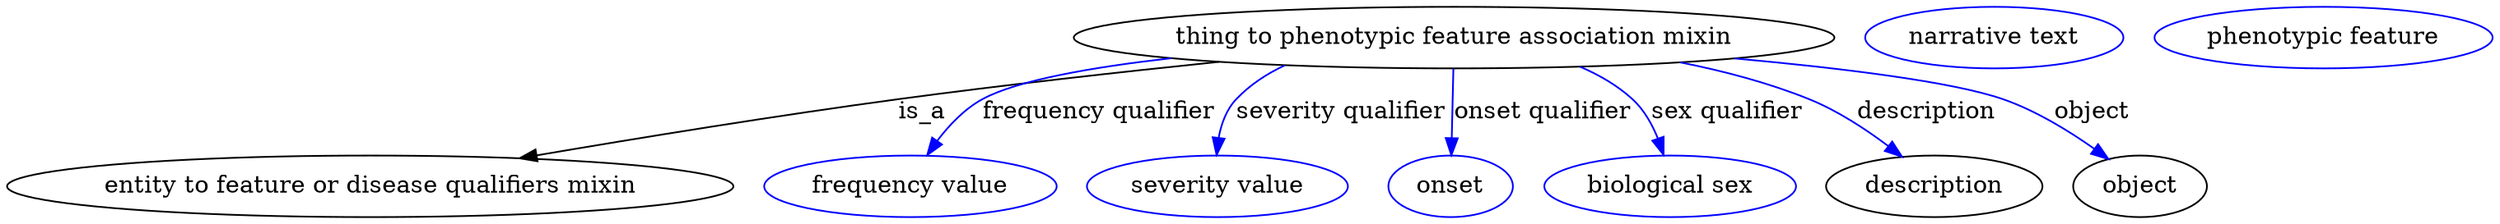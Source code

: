 digraph {
	graph [bb="0,0,1147.8,123"];
	node [label="\N"];
	"thing to phenotypic feature association mixin"	 [height=0.5,
		label="thing to phenotypic feature association mixin",
		pos="671.14,105",
		width=4.7482];
	"entity to feature or disease qualifiers mixin"	 [height=0.5,
		pos="163.14,18",
		width=4.5315];
	"thing to phenotypic feature association mixin" -> "entity to feature or disease qualifiers mixin"	 [label=is_a,
		lp="423.14,61.5",
		pos="e,235.9,34.182 560.62,91.221 514.6,85.073 460.68,77.337 412.14,69 356.39,59.428 294.05,46.657 245.69,36.289"];
	"frequency qualifier"	 [color=blue,
		height=0.5,
		label="frequency value",
		pos="412.14,18",
		width=1.8776];
	"thing to phenotypic feature association mixin" -> "frequency qualifier"	 [color=blue,
		label="frequency qualifier",
		lp="508.14,61.5",
		pos="e,422.94,35.973 551.32,92.118 511.62,86.325 473.21,78.603 456.14,69 445.52,63.03 436.26,53.479 429.01,44.248",
		style=solid];
	"severity qualifier"	 [color=blue,
		height=0.5,
		label="severity value",
		pos="557.14,18",
		width=1.661];
	"thing to phenotypic feature association mixin" -> "severity qualifier"	 [color=blue,
		label="severity qualifier",
		lp="618.64,61.5",
		pos="e,558.41,36.055 600.12,88.552 589.71,83.639 579.9,77.265 572.14,69 566.21,62.687 562.61,54.149 560.43,45.865",
		style=solid];
	"onset qualifier"	 [color=blue,
		height=0.5,
		label=onset,
		pos="666.14,18",
		width=0.81243];
	"thing to phenotypic feature association mixin" -> "onset qualifier"	 [color=blue,
		label="onset qualifier",
		lp="708.64,61.5",
		pos="e,667.17,36.003 670.1,86.974 669.42,75.192 668.52,59.561 667.75,46.158",
		style=solid];
	"sex qualifier"	 [color=blue,
		height=0.5,
		label="biological sex",
		pos="773.14,18",
		width=1.661];
	"thing to phenotypic feature association mixin" -> "sex qualifier"	 [color=blue,
		label="sex qualifier",
		lp="796.14,61.5",
		pos="e,768.78,36.41 724.2,87.844 734.02,82.906 743.55,76.706 751.14,69 757.39,62.649 761.99,54.237 765.33,46.079",
		style=solid];
	description	 [height=0.5,
		pos="901.14,18",
		width=1.3902];
	"thing to phenotypic feature association mixin" -> description	 [color=blue,
		label=description,
		lp="888.64,61.5",
		pos="e,883.5,34.867 770.36,90.269 791.96,85.106 814.28,78.201 834.14,69 849.11,62.058 863.92,51.315 875.78,41.476",
		style=solid];
	object	 [height=0.5,
		pos="1002.1,18",
		width=0.9027];
	"thing to phenotypic feature association mixin" -> object	 [color=blue,
		label=object,
		lp="969.14,61.5",
		pos="e,983.9,33.057 793.93,92.444 845.6,86.133 899.23,77.933 923.14,69 942.06,61.931 961.14,49.783 975.81,39.116",
		style=solid];
	"thing to phenotypic feature association mixin_description"	 [color=blue,
		height=0.5,
		label="narrative text",
		pos="918.14,105",
		width=1.6068];
	"thing to phenotypic feature association mixin_object"	 [color=blue,
		height=0.5,
		label="phenotypic feature",
		pos="1071.1,105",
		width=2.1304];
}
